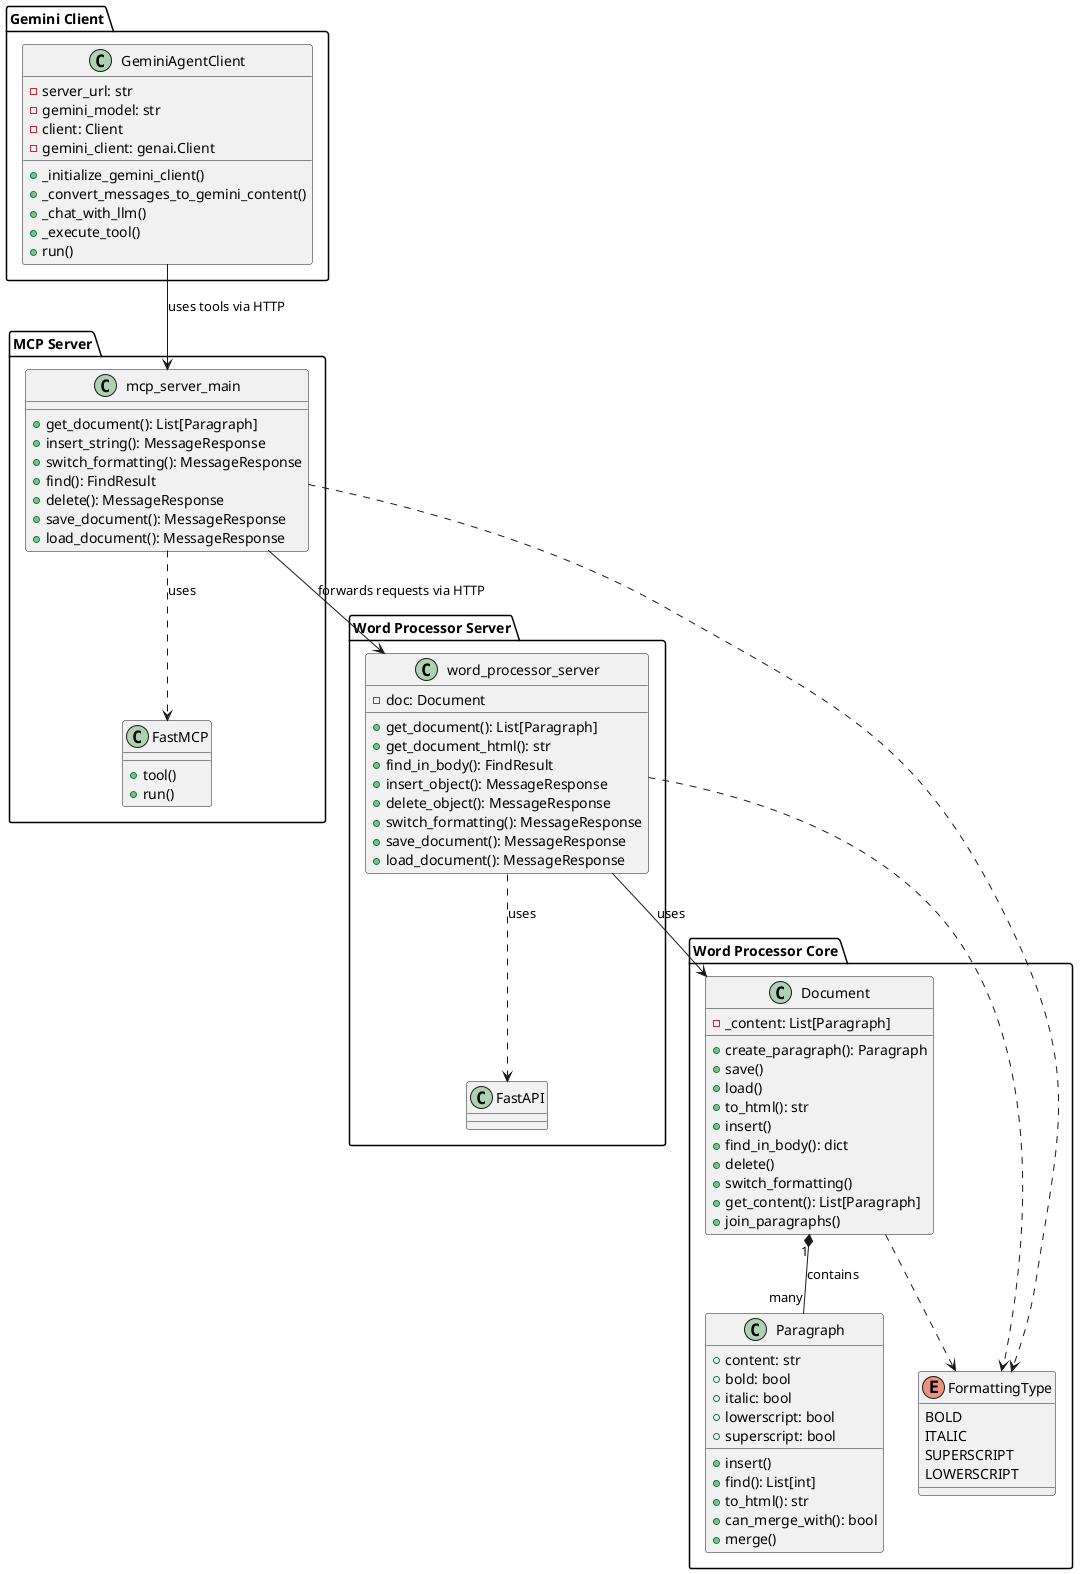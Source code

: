 @startuml
' skinparam linetype ortho

package "Gemini Client" {
  class GeminiAgentClient {
    - server_url: str
    - gemini_model: str
    - client: Client
    - gemini_client: genai.Client
    + _initialize_gemini_client()
    + _convert_messages_to_gemini_content()
    + _chat_with_llm()
    + _execute_tool()
    + run()
  }
}

package "MCP Server" {
  class FastMCP {
    + tool()
    + run()
  }

  class "mcp_server_main" as mcp_server_main {
    + get_document(): List[Paragraph]
    + insert_string(): MessageResponse
    + switch_formatting(): MessageResponse
    + find(): FindResult
    + delete(): MessageResponse
    + save_document(): MessageResponse
    + load_document(): MessageResponse
  }
}

package "Word Processor Server" {
  class FastAPI {
  }
  class "word_processor_server" as word_processor_server {
    - doc: Document
    + get_document(): List[Paragraph]
    + get_document_html(): str
    + find_in_body(): FindResult
    + insert_object(): MessageResponse
    + delete_object(): MessageResponse
    + switch_formatting(): MessageResponse
    + save_document(): MessageResponse
    + load_document(): MessageResponse
  }
}

package "Word Processor Core" {
  class Document {
    - _content: List[Paragraph]
    + create_paragraph(): Paragraph
    + save()
    + load()
    + to_html(): str
    + insert()
    + find_in_body(): dict
    + delete()
    + switch_formatting()
    + get_content(): List[Paragraph]
    + join_paragraphs()
  }

  class Paragraph {
    + content: str
    + bold: bool
    + italic: bool
    + lowerscript: bool
    + superscript: bool
    + insert()
    + find(): List[int]
    + to_html(): str
    + can_merge_with(): bool
    + merge()
  }

  enum FormattingType {
    BOLD
    ITALIC
    SUPERSCRIPT
    LOWERSCRIPT
  }
}

' Relationships
GeminiAgentClient --> mcp_server_main : "uses tools via HTTP"
mcp_server_main --> word_processor_server : "forwards requests via HTTP"
word_processor_server --> Document : "uses"
Document "1" *-- "many" Paragraph : "contains"
word_processor_server ..> FormattingType
Document ..> FormattingType
mcp_server_main ..> FormattingType

mcp_server_main ..> FastMCP : "uses"
word_processor_server ..> FastAPI : "uses"


@enduml